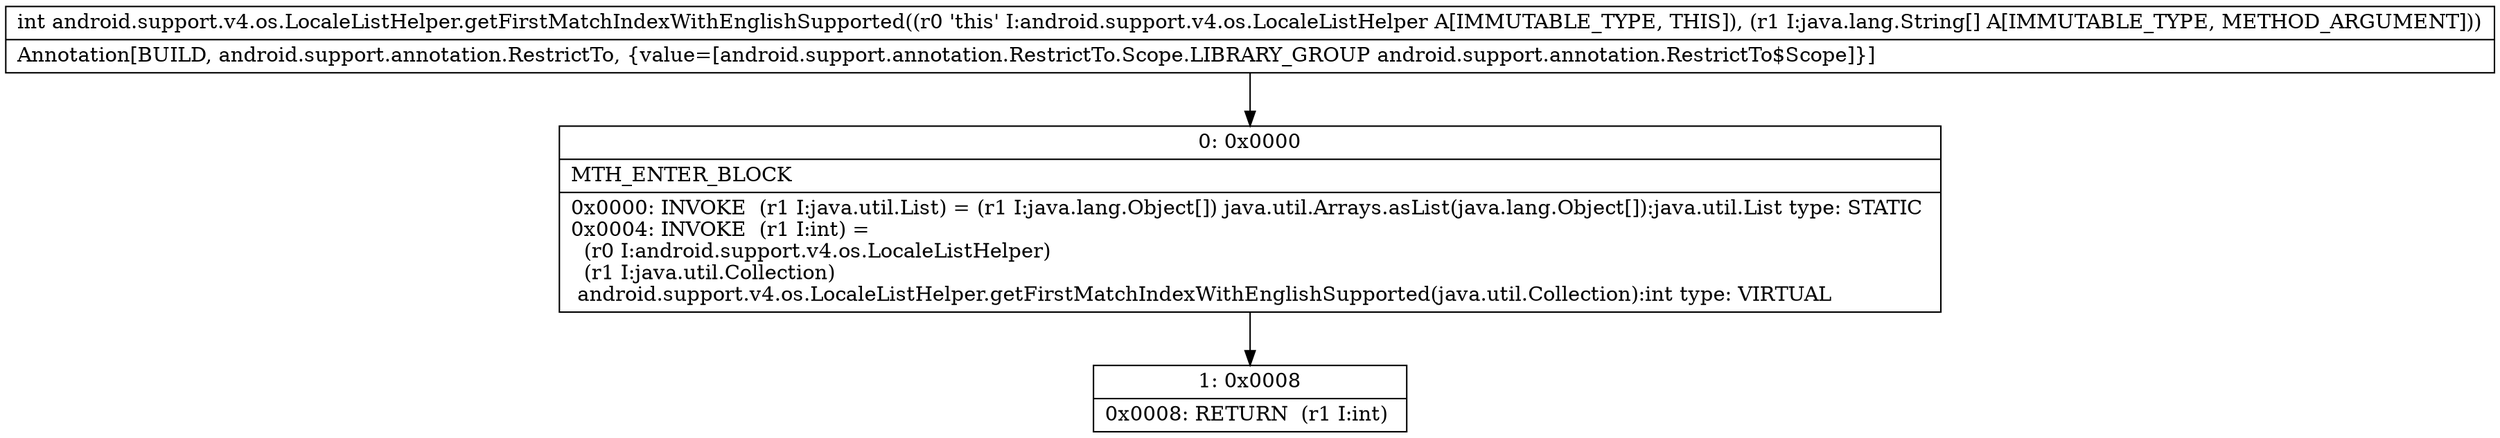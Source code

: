 digraph "CFG forandroid.support.v4.os.LocaleListHelper.getFirstMatchIndexWithEnglishSupported([Ljava\/lang\/String;)I" {
Node_0 [shape=record,label="{0\:\ 0x0000|MTH_ENTER_BLOCK\l|0x0000: INVOKE  (r1 I:java.util.List) = (r1 I:java.lang.Object[]) java.util.Arrays.asList(java.lang.Object[]):java.util.List type: STATIC \l0x0004: INVOKE  (r1 I:int) = \l  (r0 I:android.support.v4.os.LocaleListHelper)\l  (r1 I:java.util.Collection)\l android.support.v4.os.LocaleListHelper.getFirstMatchIndexWithEnglishSupported(java.util.Collection):int type: VIRTUAL \l}"];
Node_1 [shape=record,label="{1\:\ 0x0008|0x0008: RETURN  (r1 I:int) \l}"];
MethodNode[shape=record,label="{int android.support.v4.os.LocaleListHelper.getFirstMatchIndexWithEnglishSupported((r0 'this' I:android.support.v4.os.LocaleListHelper A[IMMUTABLE_TYPE, THIS]), (r1 I:java.lang.String[] A[IMMUTABLE_TYPE, METHOD_ARGUMENT]))  | Annotation[BUILD, android.support.annotation.RestrictTo, \{value=[android.support.annotation.RestrictTo.Scope.LIBRARY_GROUP android.support.annotation.RestrictTo$Scope]\}]\l}"];
MethodNode -> Node_0;
Node_0 -> Node_1;
}

